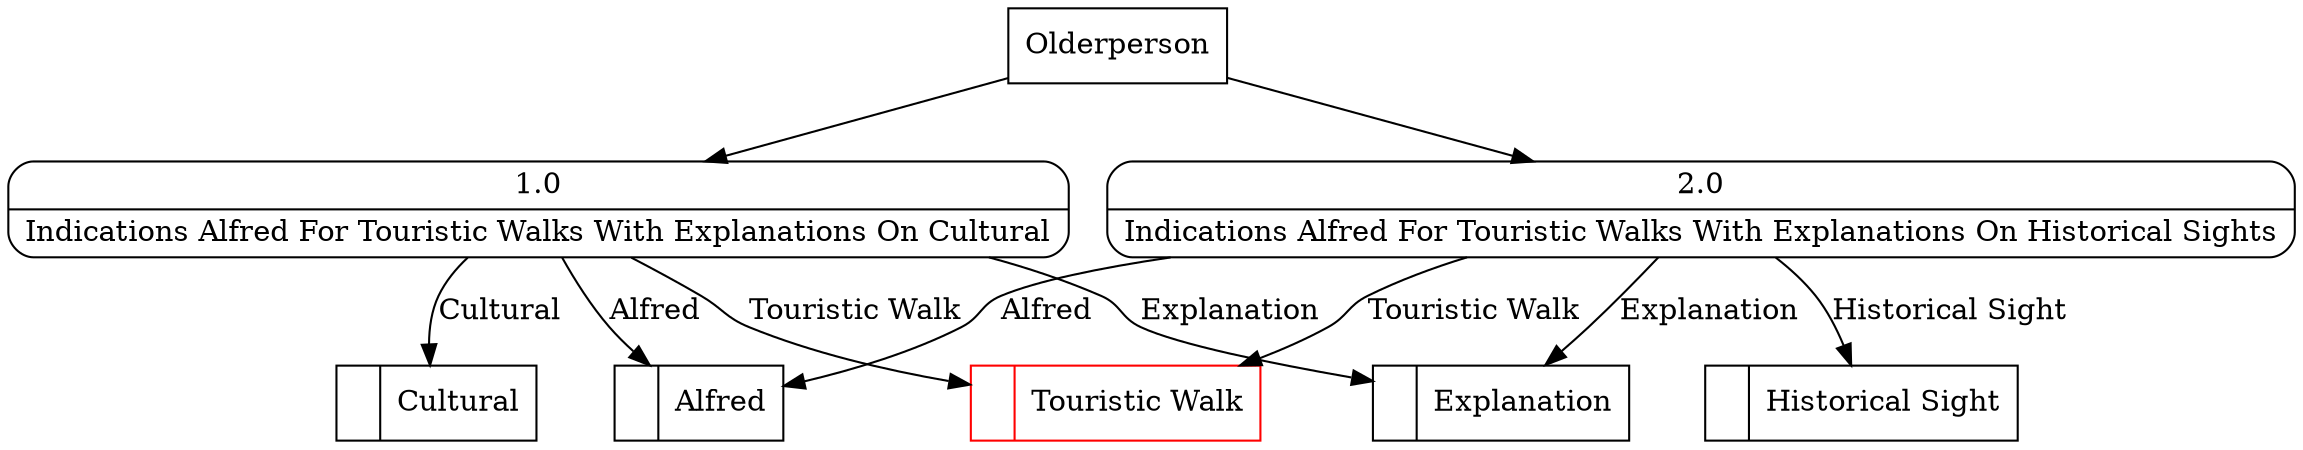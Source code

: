 digraph dfd2{ 
node[shape=record]
200 [label="<f0>  |<f1> Alfred " ];
201 [label="<f0>  |<f1> Cultural " ];
202 [label="<f0>  |<f1> Explanation " ];
203 [label="<f0>  |<f1> Touristic Walk " color=red];
204 [label="<f0>  |<f1> Historical Sight " ];
205 [label="Olderperson" shape=box];
206 [label="{<f0> 1.0|<f1> Indications Alfred For Touristic Walks With Explanations On Cultural }" shape=Mrecord];
207 [label="{<f0> 2.0|<f1> Indications Alfred For Touristic Walks With Explanations On Historical Sights }" shape=Mrecord];
205 -> 206
205 -> 207
206 -> 201 [label="Cultural"]
206 -> 203 [label="Touristic Walk"]
206 -> 200 [label="Alfred"]
206 -> 202 [label="Explanation"]
207 -> 200 [label="Alfred"]
207 -> 203 [label="Touristic Walk"]
207 -> 202 [label="Explanation"]
207 -> 204 [label="Historical Sight"]
}